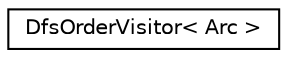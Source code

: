 digraph "Graphical Class Hierarchy"
{
  edge [fontname="Helvetica",fontsize="10",labelfontname="Helvetica",labelfontsize="10"];
  node [fontname="Helvetica",fontsize="10",shape=record];
  rankdir="LR";
  Node0 [label="DfsOrderVisitor\< Arc \>",height=0.2,width=0.4,color="black", fillcolor="white", style="filled",URL="$classfst_1_1DfsOrderVisitor.html"];
}
